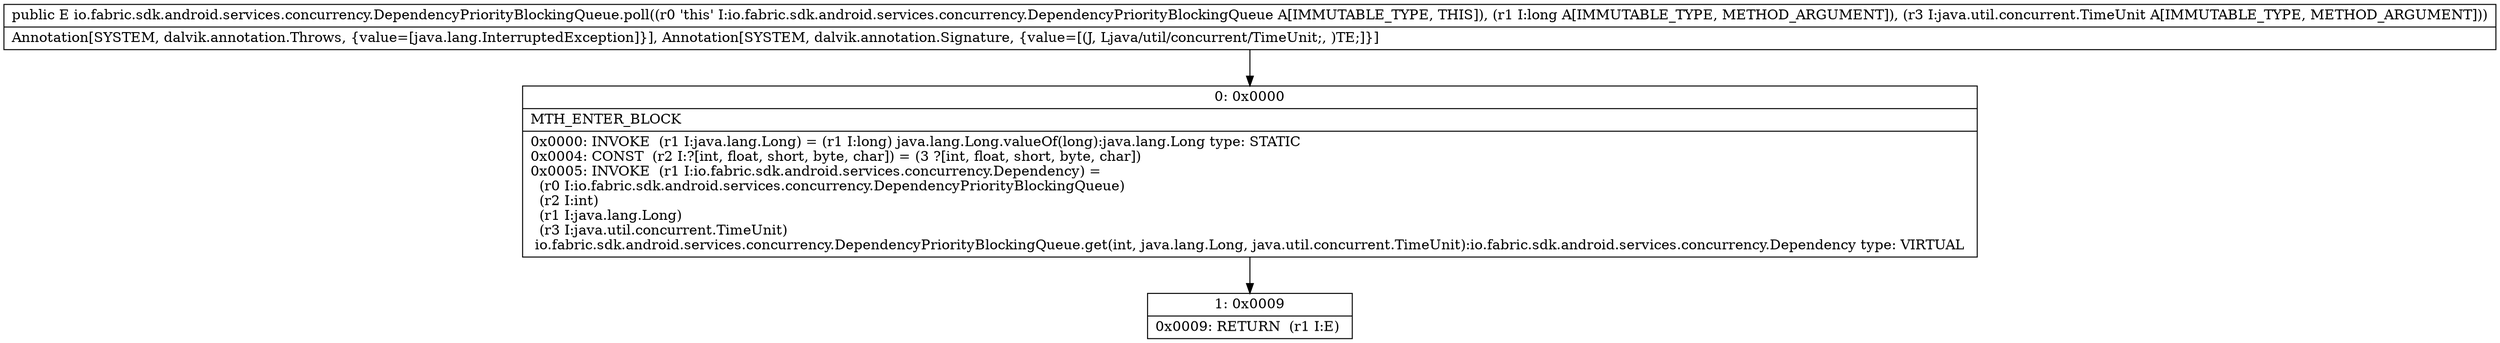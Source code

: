 digraph "CFG forio.fabric.sdk.android.services.concurrency.DependencyPriorityBlockingQueue.poll(JLjava\/util\/concurrent\/TimeUnit;)Lio\/fabric\/sdk\/android\/services\/concurrency\/Dependency;" {
Node_0 [shape=record,label="{0\:\ 0x0000|MTH_ENTER_BLOCK\l|0x0000: INVOKE  (r1 I:java.lang.Long) = (r1 I:long) java.lang.Long.valueOf(long):java.lang.Long type: STATIC \l0x0004: CONST  (r2 I:?[int, float, short, byte, char]) = (3 ?[int, float, short, byte, char]) \l0x0005: INVOKE  (r1 I:io.fabric.sdk.android.services.concurrency.Dependency) = \l  (r0 I:io.fabric.sdk.android.services.concurrency.DependencyPriorityBlockingQueue)\l  (r2 I:int)\l  (r1 I:java.lang.Long)\l  (r3 I:java.util.concurrent.TimeUnit)\l io.fabric.sdk.android.services.concurrency.DependencyPriorityBlockingQueue.get(int, java.lang.Long, java.util.concurrent.TimeUnit):io.fabric.sdk.android.services.concurrency.Dependency type: VIRTUAL \l}"];
Node_1 [shape=record,label="{1\:\ 0x0009|0x0009: RETURN  (r1 I:E) \l}"];
MethodNode[shape=record,label="{public E io.fabric.sdk.android.services.concurrency.DependencyPriorityBlockingQueue.poll((r0 'this' I:io.fabric.sdk.android.services.concurrency.DependencyPriorityBlockingQueue A[IMMUTABLE_TYPE, THIS]), (r1 I:long A[IMMUTABLE_TYPE, METHOD_ARGUMENT]), (r3 I:java.util.concurrent.TimeUnit A[IMMUTABLE_TYPE, METHOD_ARGUMENT]))  | Annotation[SYSTEM, dalvik.annotation.Throws, \{value=[java.lang.InterruptedException]\}], Annotation[SYSTEM, dalvik.annotation.Signature, \{value=[(J, Ljava\/util\/concurrent\/TimeUnit;, )TE;]\}]\l}"];
MethodNode -> Node_0;
Node_0 -> Node_1;
}


